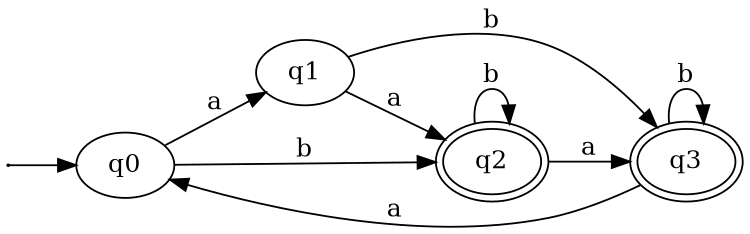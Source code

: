 digraph G {
    rankdir = LR;
    size = "5,7";
    1 -> q0;
    1 [label="",width=0.00001,height=0.00001];
    q0;
    q1;
    q2 [peripheries=2];
    q3 [peripheries=2];
    q0 -> q1 [label = "a"];
    q0 -> q2 [label = "b"];
    q1 -> q2 [label = "a"];
    q1 -> q3 [label = "b"];
    q2 -> q3 [label = "a"];
    q2 -> q2 [label = "b"];
    q3 -> q0 [label = "a"];
    q3 -> q3 [label = "b"];
}

